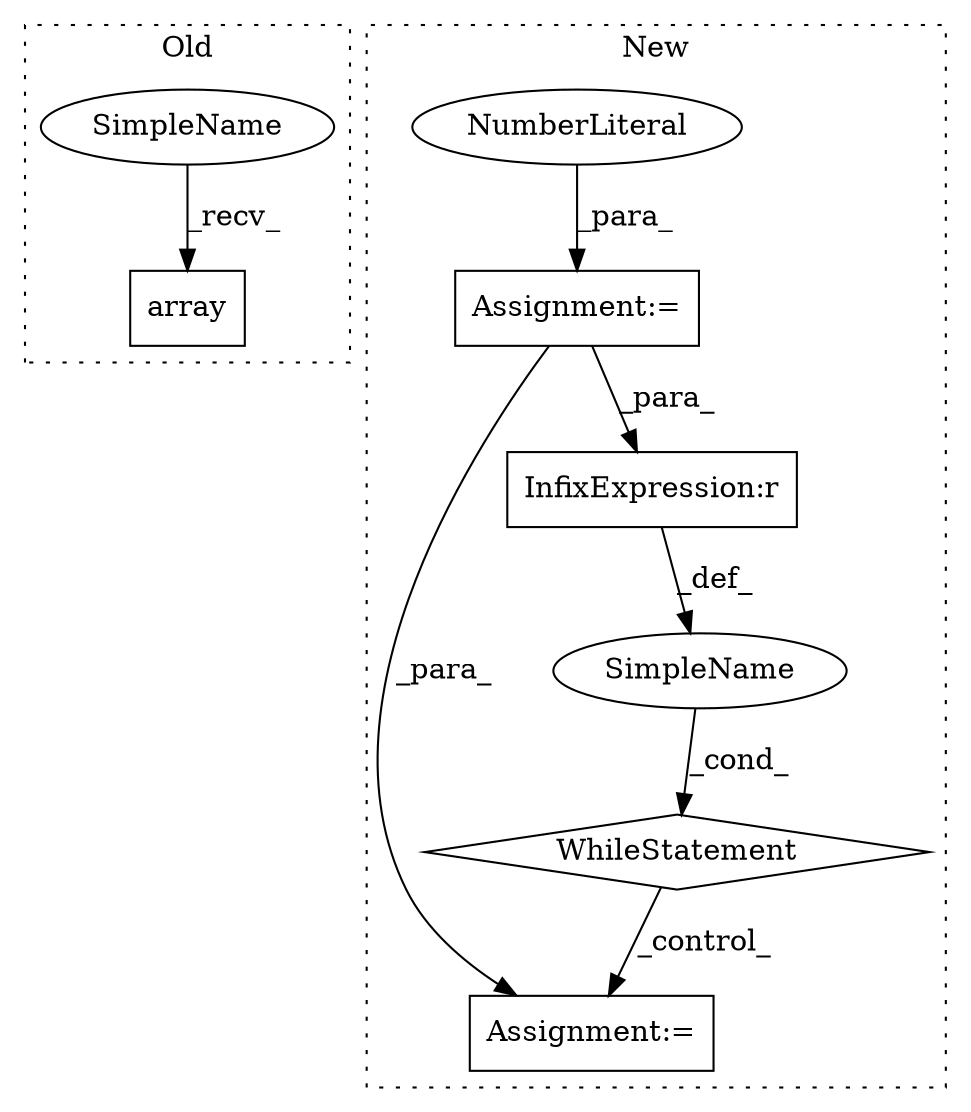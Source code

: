 digraph G {
subgraph cluster0 {
1 [label="SimpleName" a="42" s="4409" l="5" shape="ellipse"];
5 [label="array" a="32" s="4415,4559" l="17,-5" shape="box"];
label = "Old";
style="dotted";
}
subgraph cluster1 {
2 [label="WhileStatement" a="61" s="4385,4407" l="7,2" shape="diamond"];
3 [label="Assignment:=" a="7" s="4602" l="2" shape="box"];
4 [label="SimpleName" a="42" s="" l="" shape="ellipse"];
6 [label="InfixExpression:r" a="27" s="4396" l="3" shape="box"];
7 [label="Assignment:=" a="7" s="4377" l="1" shape="box"];
8 [label="NumberLiteral" a="34" s="4378" l="1" shape="ellipse"];
label = "New";
style="dotted";
}
1 -> 5 [label="_recv_"];
2 -> 3 [label="_control_"];
4 -> 2 [label="_cond_"];
6 -> 4 [label="_def_"];
7 -> 3 [label="_para_"];
7 -> 6 [label="_para_"];
8 -> 7 [label="_para_"];
}